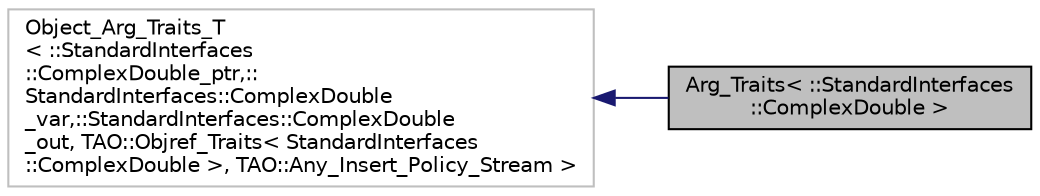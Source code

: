 digraph "Arg_Traits&lt; ::StandardInterfaces::ComplexDouble &gt;"
{
 // INTERACTIVE_SVG=YES
  edge [fontname="Helvetica",fontsize="10",labelfontname="Helvetica",labelfontsize="10"];
  node [fontname="Helvetica",fontsize="10",shape=record];
  rankdir="LR";
  Node1 [label="Arg_Traits\< ::StandardInterfaces\l::ComplexDouble \>",height=0.2,width=0.4,color="black", fillcolor="grey75", style="filled", fontcolor="black"];
  Node2 -> Node1 [dir="back",color="midnightblue",fontsize="10",style="solid",fontname="Helvetica"];
  Node2 [label="Object_Arg_Traits_T\l\< ::StandardInterfaces\l::ComplexDouble_ptr,::\lStandardInterfaces::ComplexDouble\l_var,::StandardInterfaces::ComplexDouble\l_out, TAO::Objref_Traits\< StandardInterfaces\l::ComplexDouble \>, TAO::Any_Insert_Policy_Stream \>",height=0.2,width=0.4,color="grey75", fillcolor="white", style="filled"];
}
